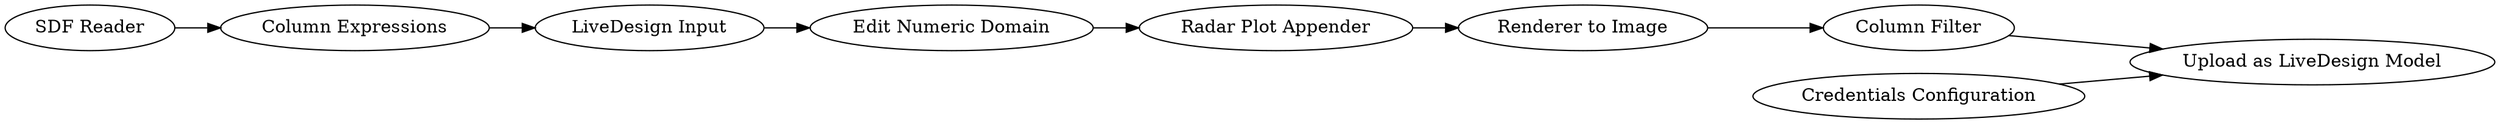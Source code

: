 digraph {
	21 [label="SDF Reader"]
	485 [label="Upload as LiveDesign Model"]
	15258 [label="Column Filter"]
	15262 [label="Renderer to Image"]
	15271 [label="Credentials Configuration"]
	16173 [label="LiveDesign Input"]
	16177 [label="Radar Plot Appender"]
	16180 [label="Edit Numeric Domain"]
	16182 [label="Column Expressions"]
	21 -> 16182
	15258 -> 485
	15262 -> 15258
	15271 -> 485
	16173 -> 16180
	16177 -> 15262
	16180 -> 16177
	16182 -> 16173
	rankdir=LR
}
